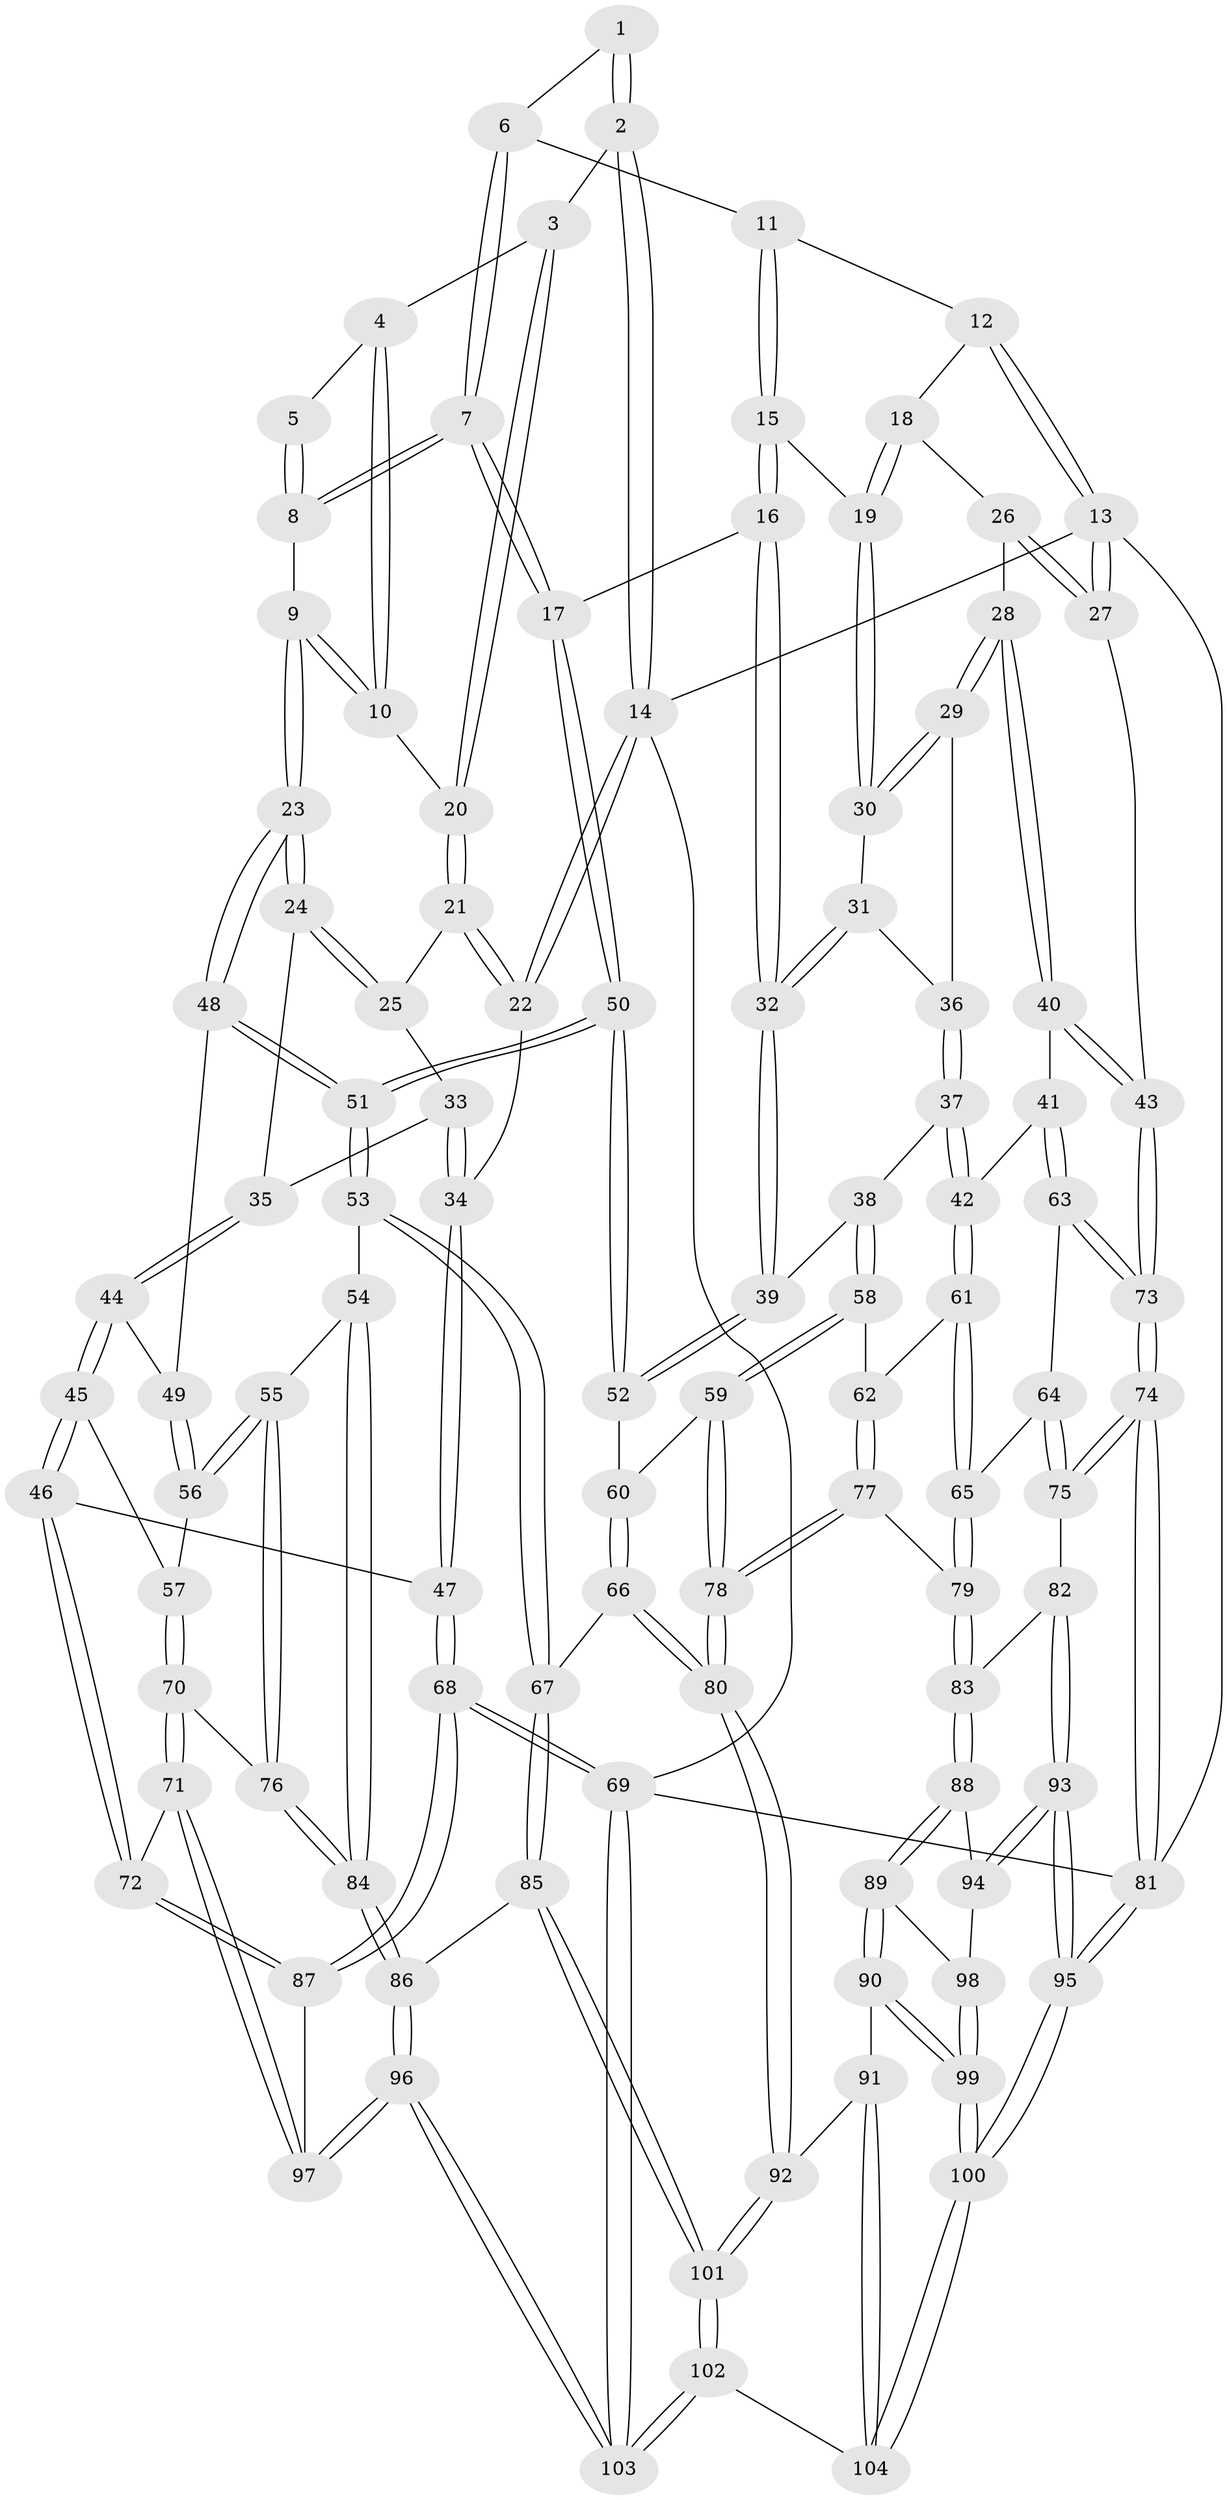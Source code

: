 // coarse degree distribution, {4: 0.28846153846153844, 3: 0.5, 5: 0.07692307692307693, 6: 0.019230769230769232, 2: 0.11538461538461539}
// Generated by graph-tools (version 1.1) at 2025/54/03/04/25 22:54:21]
// undirected, 104 vertices, 257 edges
graph export_dot {
  node [color=gray90,style=filled];
  1 [pos="+0.40455230614981524+0"];
  2 [pos="+0+0"];
  3 [pos="+0+0"];
  4 [pos="+0.2790668538123491+0.05972129912353685"];
  5 [pos="+0.3665178494375059+0.020369830856365356"];
  6 [pos="+0.6595426139842773+0"];
  7 [pos="+0.5041938184744276+0.2356652027345234"];
  8 [pos="+0.47192164676954823+0.23553463753994155"];
  9 [pos="+0.3983212886005565+0.2576432733556499"];
  10 [pos="+0.26868820059085285+0.14966123060317144"];
  11 [pos="+0.7650151053851999+0"];
  12 [pos="+0.7707016901727535+0"];
  13 [pos="+1+0"];
  14 [pos="+0+0"];
  15 [pos="+0.770025959191623+0.18759806765648873"];
  16 [pos="+0.6206578027555045+0.3066580171963524"];
  17 [pos="+0.5536543540864367+0.27525563834207756"];
  18 [pos="+0.8984046907059953+0.18815843089942658"];
  19 [pos="+0.8340992196676579+0.20187514208428245"];
  20 [pos="+0.21075335285909325+0.1454340940586803"];
  21 [pos="+0.13174448913600248+0.2024561765689681"];
  22 [pos="+0+0"];
  23 [pos="+0.32436558027215245+0.3325707364192231"];
  24 [pos="+0.18146927015656947+0.2780505111413845"];
  25 [pos="+0.13825704133819233+0.24282160820345652"];
  26 [pos="+0.9009384113871576+0.1884996767376165"];
  27 [pos="+1+0.083998216625198"];
  28 [pos="+0.9131146868686512+0.3363678050888741"];
  29 [pos="+0.9053523511881698+0.33655698284566926"];
  30 [pos="+0.8453228297974831+0.2689208108189064"];
  31 [pos="+0.7859877860861312+0.3392129192355796"];
  32 [pos="+0.6656288392786631+0.3722159669739281"];
  33 [pos="+0.09481308731950588+0.28495488931152463"];
  34 [pos="+0+0.37563453107769046"];
  35 [pos="+0.12576313133664635+0.3733991474740284"];
  36 [pos="+0.896748425149939+0.34001755098922476"];
  37 [pos="+0.7974849635358049+0.48390194659716973"];
  38 [pos="+0.7101820775980471+0.47134806097291587"];
  39 [pos="+0.6897758765467359+0.448509289635937"];
  40 [pos="+1+0.4273212853410895"];
  41 [pos="+0.929352047707685+0.5255457408757442"];
  42 [pos="+0.9026229991522032+0.5244418570124164"];
  43 [pos="+1+0.42119945361737954"];
  44 [pos="+0.12008177104863756+0.4613618176207246"];
  45 [pos="+0+0.5035090551779917"];
  46 [pos="+0+0.5012381465091673"];
  47 [pos="+0+0.48368058825429805"];
  48 [pos="+0.2983838050192625+0.40279029642596476"];
  49 [pos="+0.15975199806893442+0.46193550495368974"];
  50 [pos="+0.4437437384569161+0.5546159493198686"];
  51 [pos="+0.3878731270261314+0.5725932651738276"];
  52 [pos="+0.5180707856538338+0.5637895878870517"];
  53 [pos="+0.37143605192856743+0.6098449134326602"];
  54 [pos="+0.36368375415654364+0.6150296219221802"];
  55 [pos="+0.2474098492780625+0.636663480165386"];
  56 [pos="+0.24372313650769764+0.6328945313198299"];
  57 [pos="+0.06833649076652681+0.5877367957158425"];
  58 [pos="+0.7049211914885761+0.5959298882403502"];
  59 [pos="+0.6564450713532406+0.649782273850509"];
  60 [pos="+0.5320308409373259+0.5862795525038429"];
  61 [pos="+0.8434497058185462+0.6149753833147701"];
  62 [pos="+0.7781393383644764+0.6596016036338869"];
  63 [pos="+0.9282460138511042+0.6576657060114071"];
  64 [pos="+0.9275244972061921+0.6609950308528565"];
  65 [pos="+0.8804327331587718+0.6901664491477667"];
  66 [pos="+0.5609608685815295+0.800808889939615"];
  67 [pos="+0.528020029213701+0.7924688212566818"];
  68 [pos="+0+0.8528256836527239"];
  69 [pos="+0+1"];
  70 [pos="+0.15585420752239143+0.7597115731527665"];
  71 [pos="+0.11824644585818374+0.78599656343194"];
  72 [pos="+0.09061880758941222+0.7884779011123"];
  73 [pos="+1+0.6338499411223238"];
  74 [pos="+1+0.8510537568498978"];
  75 [pos="+1+0.7683139452233441"];
  76 [pos="+0.1711701812431614+0.7567682445632358"];
  77 [pos="+0.8040089470026941+0.7325575697689093"];
  78 [pos="+0.6038511037228584+0.7842321185343275"];
  79 [pos="+0.829339676042175+0.7490681266785005"];
  80 [pos="+0.5794458005317843+0.8103051755687541"];
  81 [pos="+1+1"];
  82 [pos="+0.9425462603247174+0.77684717828236"];
  83 [pos="+0.8296516207626952+0.7497115831147182"];
  84 [pos="+0.31659482386246207+0.847097920023141"];
  85 [pos="+0.32315651572095355+0.8546974365602109"];
  86 [pos="+0.3215542807982572+0.854780491520174"];
  87 [pos="+0+0.8464150680887889"];
  88 [pos="+0.8230284823004905+0.8117630584846501"];
  89 [pos="+0.7069636296760857+0.8545028528715614"];
  90 [pos="+0.6518186698034458+0.8588908640708451"];
  91 [pos="+0.588417015367136+0.8341081924917049"];
  92 [pos="+0.5868833351377982+0.8325638673808196"];
  93 [pos="+0.8862524247379151+0.8863023605861787"];
  94 [pos="+0.8341662416980709+0.8406702336278942"];
  95 [pos="+1+1"];
  96 [pos="+0.2293922849952095+1"];
  97 [pos="+0.15822446108812643+0.9872979504407268"];
  98 [pos="+0.7894213365839796+0.8951268571962603"];
  99 [pos="+0.7782359420567734+0.9937459281891053"];
  100 [pos="+0.9287426410842232+1"];
  101 [pos="+0.47873123508391413+0.9752791800246596"];
  102 [pos="+0.40576708704056763+1"];
  103 [pos="+0.2435267148201603+1"];
  104 [pos="+0.6839844341948724+1"];
  1 -- 2;
  1 -- 2;
  1 -- 6;
  2 -- 3;
  2 -- 14;
  2 -- 14;
  3 -- 4;
  3 -- 20;
  3 -- 20;
  4 -- 5;
  4 -- 10;
  4 -- 10;
  5 -- 8;
  5 -- 8;
  6 -- 7;
  6 -- 7;
  6 -- 11;
  7 -- 8;
  7 -- 8;
  7 -- 17;
  7 -- 17;
  8 -- 9;
  9 -- 10;
  9 -- 10;
  9 -- 23;
  9 -- 23;
  10 -- 20;
  11 -- 12;
  11 -- 15;
  11 -- 15;
  12 -- 13;
  12 -- 13;
  12 -- 18;
  13 -- 14;
  13 -- 27;
  13 -- 27;
  13 -- 81;
  14 -- 22;
  14 -- 22;
  14 -- 69;
  15 -- 16;
  15 -- 16;
  15 -- 19;
  16 -- 17;
  16 -- 32;
  16 -- 32;
  17 -- 50;
  17 -- 50;
  18 -- 19;
  18 -- 19;
  18 -- 26;
  19 -- 30;
  19 -- 30;
  20 -- 21;
  20 -- 21;
  21 -- 22;
  21 -- 22;
  21 -- 25;
  22 -- 34;
  23 -- 24;
  23 -- 24;
  23 -- 48;
  23 -- 48;
  24 -- 25;
  24 -- 25;
  24 -- 35;
  25 -- 33;
  26 -- 27;
  26 -- 27;
  26 -- 28;
  27 -- 43;
  28 -- 29;
  28 -- 29;
  28 -- 40;
  28 -- 40;
  29 -- 30;
  29 -- 30;
  29 -- 36;
  30 -- 31;
  31 -- 32;
  31 -- 32;
  31 -- 36;
  32 -- 39;
  32 -- 39;
  33 -- 34;
  33 -- 34;
  33 -- 35;
  34 -- 47;
  34 -- 47;
  35 -- 44;
  35 -- 44;
  36 -- 37;
  36 -- 37;
  37 -- 38;
  37 -- 42;
  37 -- 42;
  38 -- 39;
  38 -- 58;
  38 -- 58;
  39 -- 52;
  39 -- 52;
  40 -- 41;
  40 -- 43;
  40 -- 43;
  41 -- 42;
  41 -- 63;
  41 -- 63;
  42 -- 61;
  42 -- 61;
  43 -- 73;
  43 -- 73;
  44 -- 45;
  44 -- 45;
  44 -- 49;
  45 -- 46;
  45 -- 46;
  45 -- 57;
  46 -- 47;
  46 -- 72;
  46 -- 72;
  47 -- 68;
  47 -- 68;
  48 -- 49;
  48 -- 51;
  48 -- 51;
  49 -- 56;
  49 -- 56;
  50 -- 51;
  50 -- 51;
  50 -- 52;
  50 -- 52;
  51 -- 53;
  51 -- 53;
  52 -- 60;
  53 -- 54;
  53 -- 67;
  53 -- 67;
  54 -- 55;
  54 -- 84;
  54 -- 84;
  55 -- 56;
  55 -- 56;
  55 -- 76;
  55 -- 76;
  56 -- 57;
  57 -- 70;
  57 -- 70;
  58 -- 59;
  58 -- 59;
  58 -- 62;
  59 -- 60;
  59 -- 78;
  59 -- 78;
  60 -- 66;
  60 -- 66;
  61 -- 62;
  61 -- 65;
  61 -- 65;
  62 -- 77;
  62 -- 77;
  63 -- 64;
  63 -- 73;
  63 -- 73;
  64 -- 65;
  64 -- 75;
  64 -- 75;
  65 -- 79;
  65 -- 79;
  66 -- 67;
  66 -- 80;
  66 -- 80;
  67 -- 85;
  67 -- 85;
  68 -- 69;
  68 -- 69;
  68 -- 87;
  68 -- 87;
  69 -- 103;
  69 -- 103;
  69 -- 81;
  70 -- 71;
  70 -- 71;
  70 -- 76;
  71 -- 72;
  71 -- 97;
  71 -- 97;
  72 -- 87;
  72 -- 87;
  73 -- 74;
  73 -- 74;
  74 -- 75;
  74 -- 75;
  74 -- 81;
  74 -- 81;
  75 -- 82;
  76 -- 84;
  76 -- 84;
  77 -- 78;
  77 -- 78;
  77 -- 79;
  78 -- 80;
  78 -- 80;
  79 -- 83;
  79 -- 83;
  80 -- 92;
  80 -- 92;
  81 -- 95;
  81 -- 95;
  82 -- 83;
  82 -- 93;
  82 -- 93;
  83 -- 88;
  83 -- 88;
  84 -- 86;
  84 -- 86;
  85 -- 86;
  85 -- 101;
  85 -- 101;
  86 -- 96;
  86 -- 96;
  87 -- 97;
  88 -- 89;
  88 -- 89;
  88 -- 94;
  89 -- 90;
  89 -- 90;
  89 -- 98;
  90 -- 91;
  90 -- 99;
  90 -- 99;
  91 -- 92;
  91 -- 104;
  91 -- 104;
  92 -- 101;
  92 -- 101;
  93 -- 94;
  93 -- 94;
  93 -- 95;
  93 -- 95;
  94 -- 98;
  95 -- 100;
  95 -- 100;
  96 -- 97;
  96 -- 97;
  96 -- 103;
  96 -- 103;
  98 -- 99;
  98 -- 99;
  99 -- 100;
  99 -- 100;
  100 -- 104;
  100 -- 104;
  101 -- 102;
  101 -- 102;
  102 -- 103;
  102 -- 103;
  102 -- 104;
}
